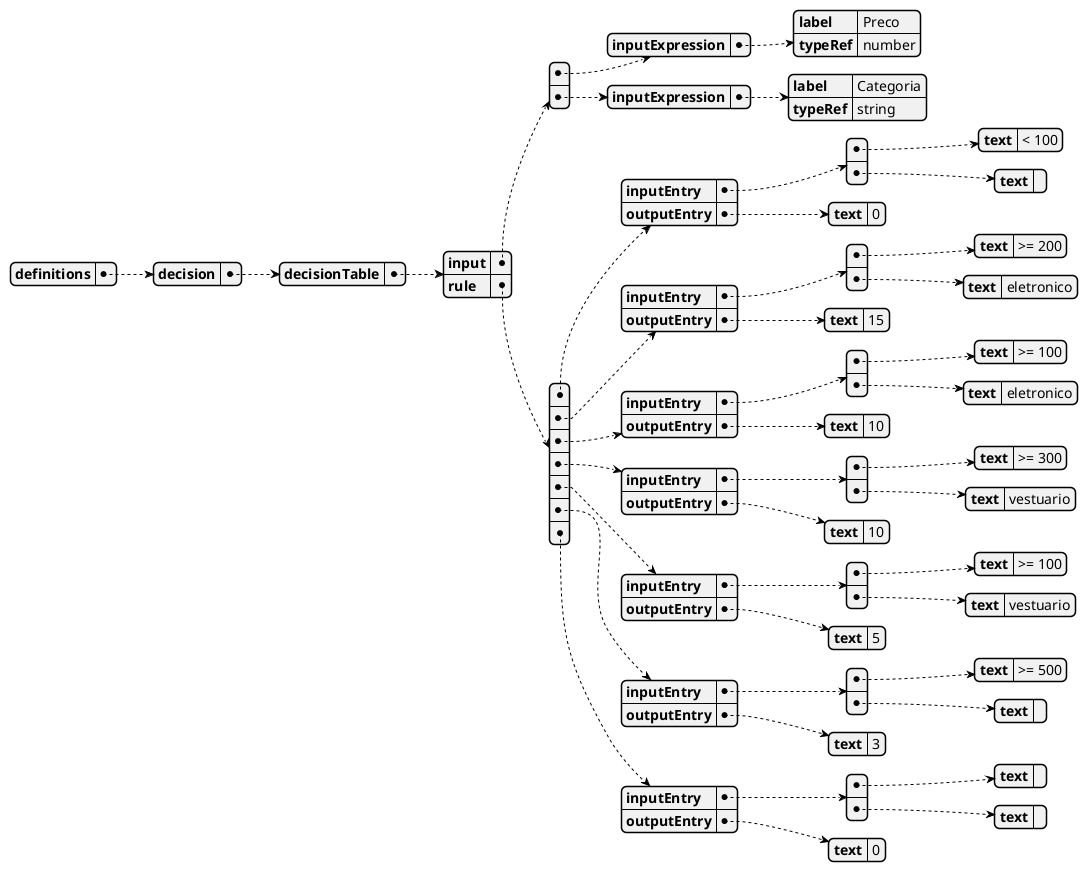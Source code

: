 @startjson
{
    "definitions": {
        "decision": {
            "decisionTable": {
                "input": [{
                        "inputExpression": {
                            "label": "Preco",
                            "typeRef": "number"
                        }
                    },
                    {
                        "inputExpression": {
                            "label": "Categoria",
                            "typeRef": "string"
                        }
                    }
                ],
                "rule": [{
                        "inputEntry": [{
                                "text": "< 100"
                            },
                            {
                                "text": ""
                            }
                        ],
                        "outputEntry": {
                            "text": "0"
                        }
                    },
                    {
                        "inputEntry": [{
                                "text": ">= 200"
                            },
                            {
                                "text": "eletronico"
                            }
                        ],
                        "outputEntry": {
                            "text": "15"
                        }
                    },
                    {
                        "inputEntry": [{
                                "text": ">= 100"
                            },
                            {
                                "text": "eletronico"
                            }
                        ],
                        "outputEntry": {
                            "text": "10"
                        }
                    },
                    {
                        "inputEntry": [{
                                "text": ">= 300"
                            },
                            {
                                "text": "vestuario"
                            }
                        ],
                        "outputEntry": {
                            "text": "10"
                        }
                    },
                    {
                        "inputEntry": [{
                                "text": ">= 100"
                            },
                            {
                                "text": "vestuario"
                            }
                        ],
                        "outputEntry": {
                            "text": "5"
                        }
                    },
                    {
                        "inputEntry": [{
                                "text": ">= 500"
                            },
                            {
                                "text": ""
                            }
                        ],
                        "outputEntry": {
                            "text": "3"
                        }
                    },
                    {
                        "inputEntry": [{
                                "text": ""
                            },
                            {
                                "text": ""
                            }
                        ],
                        "outputEntry": {
                            "text": "0"
                        }
                    }
                ]
            }
        }
    }
}
@endjson